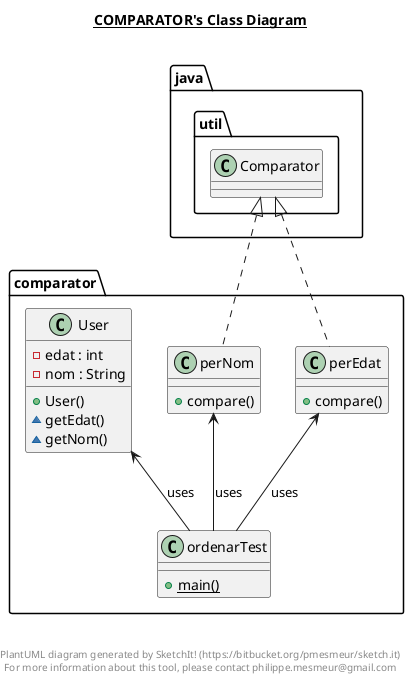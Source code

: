 @startuml

title __COMPARATOR's Class Diagram__\n

  namespace comparator {
    class comparator.User {
        - edat : int
        - nom : String
        + User()
        ~ getEdat()
        ~ getNom()
    }
  }
  

  namespace comparator {
    class comparator.ordenarTest {
        {static} + main()
    }
  }
  

  namespace comparator {
    class comparator.perEdat {
        + compare()
    }
  }
  

  namespace comparator {
    class comparator.perNom {
        + compare()
    }
  }
  

  comparator.perEdat .up.|> java.util.Comparator
  comparator.perNom .up.|> java.util.Comparator

comparator.ordenarTest -up-> comparator.User:  uses
comparator.ordenarTest -up-> comparator.perEdat:  uses
comparator.ordenarTest -up-> comparator.perNom:  uses

right footer


PlantUML diagram generated by SketchIt! (https://bitbucket.org/pmesmeur/sketch.it)
For more information about this tool, please contact philippe.mesmeur@gmail.com
endfooter

@enduml
